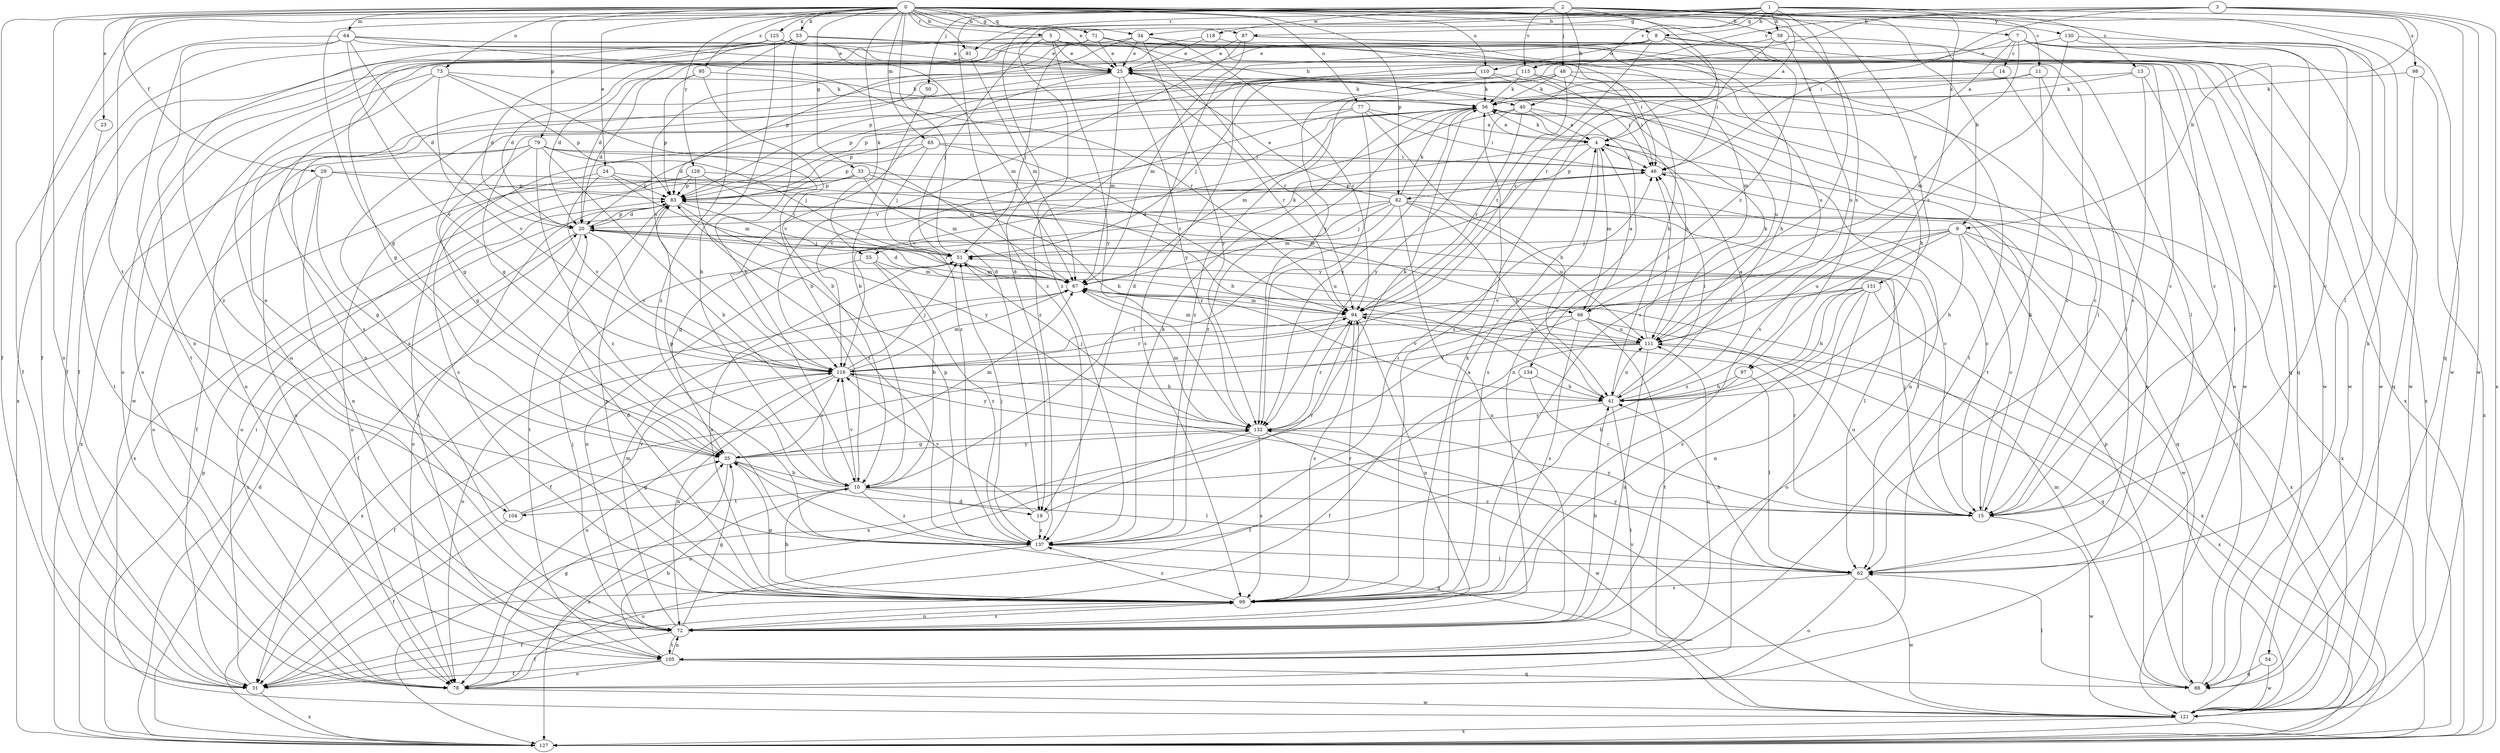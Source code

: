 strict digraph  {
0;
1;
2;
3;
4;
5;
7;
8;
9;
10;
11;
13;
14;
15;
19;
20;
23;
24;
25;
29;
31;
33;
34;
35;
39;
40;
41;
46;
48;
50;
51;
53;
54;
55;
56;
62;
64;
65;
66;
67;
71;
72;
73;
77;
78;
79;
82;
83;
87;
88;
91;
94;
95;
97;
98;
99;
104;
105;
110;
111;
115;
116;
118;
121;
125;
127;
128;
130;
131;
132;
134;
137;
0 -> 5  [label=b];
0 -> 7  [label=b];
0 -> 8  [label=b];
0 -> 19  [label=d];
0 -> 23  [label=e];
0 -> 24  [label=e];
0 -> 25  [label=e];
0 -> 29  [label=f];
0 -> 31  [label=f];
0 -> 33  [label=g];
0 -> 34  [label=g];
0 -> 39  [label=h];
0 -> 53  [label=k];
0 -> 54  [label=k];
0 -> 55  [label=k];
0 -> 62  [label=l];
0 -> 64  [label=m];
0 -> 65  [label=m];
0 -> 71  [label=n];
0 -> 73  [label=o];
0 -> 77  [label=o];
0 -> 78  [label=o];
0 -> 79  [label=p];
0 -> 82  [label=p];
0 -> 87  [label=q];
0 -> 91  [label=r];
0 -> 95  [label=s];
0 -> 97  [label=s];
0 -> 110  [label=u];
0 -> 125  [label=x];
0 -> 128  [label=y];
0 -> 134  [label=z];
1 -> 8  [label=b];
1 -> 11  [label=c];
1 -> 13  [label=c];
1 -> 19  [label=d];
1 -> 34  [label=g];
1 -> 39  [label=h];
1 -> 91  [label=r];
1 -> 97  [label=s];
1 -> 98  [label=s];
1 -> 99  [label=s];
1 -> 115  [label=v];
1 -> 137  [label=z];
2 -> 4  [label=a];
2 -> 9  [label=b];
2 -> 31  [label=f];
2 -> 35  [label=g];
2 -> 40  [label=h];
2 -> 48  [label=j];
2 -> 50  [label=j];
2 -> 94  [label=r];
2 -> 104  [label=t];
2 -> 115  [label=v];
2 -> 118  [label=w];
2 -> 121  [label=w];
2 -> 130  [label=y];
2 -> 131  [label=y];
2 -> 137  [label=z];
3 -> 9  [label=b];
3 -> 46  [label=i];
3 -> 87  [label=q];
3 -> 88  [label=q];
3 -> 115  [label=v];
3 -> 121  [label=w];
3 -> 127  [label=x];
3 -> 132  [label=y];
4 -> 46  [label=i];
4 -> 55  [label=k];
4 -> 56  [label=k];
4 -> 66  [label=m];
4 -> 72  [label=n];
4 -> 82  [label=p];
4 -> 99  [label=s];
5 -> 25  [label=e];
5 -> 40  [label=h];
5 -> 46  [label=i];
5 -> 51  [label=j];
5 -> 66  [label=m];
5 -> 78  [label=o];
5 -> 99  [label=s];
5 -> 132  [label=y];
7 -> 4  [label=a];
7 -> 14  [label=c];
7 -> 15  [label=c];
7 -> 62  [label=l];
7 -> 66  [label=m];
7 -> 83  [label=p];
7 -> 121  [label=w];
7 -> 127  [label=x];
8 -> 19  [label=d];
8 -> 31  [label=f];
8 -> 46  [label=i];
8 -> 88  [label=q];
8 -> 94  [label=r];
8 -> 110  [label=u];
8 -> 127  [label=x];
9 -> 15  [label=c];
9 -> 41  [label=h];
9 -> 51  [label=j];
9 -> 111  [label=u];
9 -> 116  [label=v];
9 -> 121  [label=w];
9 -> 127  [label=x];
9 -> 137  [label=z];
10 -> 15  [label=c];
10 -> 19  [label=d];
10 -> 46  [label=i];
10 -> 83  [label=p];
10 -> 104  [label=t];
10 -> 116  [label=v];
10 -> 137  [label=z];
11 -> 35  [label=g];
11 -> 56  [label=k];
11 -> 62  [label=l];
11 -> 105  [label=t];
13 -> 15  [label=c];
13 -> 35  [label=g];
13 -> 56  [label=k];
13 -> 62  [label=l];
14 -> 56  [label=k];
14 -> 78  [label=o];
15 -> 51  [label=j];
15 -> 56  [label=k];
15 -> 94  [label=r];
15 -> 111  [label=u];
15 -> 121  [label=w];
15 -> 132  [label=y];
19 -> 94  [label=r];
19 -> 116  [label=v];
19 -> 137  [label=z];
20 -> 31  [label=f];
20 -> 51  [label=j];
20 -> 62  [label=l];
20 -> 83  [label=p];
20 -> 111  [label=u];
20 -> 116  [label=v];
20 -> 127  [label=x];
23 -> 105  [label=t];
24 -> 66  [label=m];
24 -> 67  [label=m];
24 -> 83  [label=p];
24 -> 105  [label=t];
24 -> 116  [label=v];
25 -> 56  [label=k];
25 -> 67  [label=m];
25 -> 72  [label=n];
25 -> 94  [label=r];
25 -> 99  [label=s];
25 -> 116  [label=v];
25 -> 132  [label=y];
29 -> 35  [label=g];
29 -> 41  [label=h];
29 -> 72  [label=n];
29 -> 78  [label=o];
29 -> 83  [label=p];
31 -> 46  [label=i];
31 -> 127  [label=x];
33 -> 15  [label=c];
33 -> 41  [label=h];
33 -> 67  [label=m];
33 -> 78  [label=o];
33 -> 83  [label=p];
33 -> 127  [label=x];
34 -> 20  [label=d];
34 -> 25  [label=e];
34 -> 41  [label=h];
34 -> 94  [label=r];
34 -> 116  [label=v];
34 -> 132  [label=y];
35 -> 10  [label=b];
35 -> 62  [label=l];
35 -> 67  [label=m];
35 -> 116  [label=v];
35 -> 127  [label=x];
35 -> 132  [label=y];
39 -> 25  [label=e];
39 -> 99  [label=s];
39 -> 111  [label=u];
39 -> 121  [label=w];
40 -> 4  [label=a];
40 -> 72  [label=n];
40 -> 94  [label=r];
40 -> 116  [label=v];
40 -> 132  [label=y];
41 -> 4  [label=a];
41 -> 46  [label=i];
41 -> 105  [label=t];
41 -> 111  [label=u];
41 -> 132  [label=y];
46 -> 83  [label=p];
46 -> 127  [label=x];
48 -> 15  [label=c];
48 -> 46  [label=i];
48 -> 56  [label=k];
48 -> 83  [label=p];
48 -> 94  [label=r];
48 -> 137  [label=z];
50 -> 10  [label=b];
51 -> 67  [label=m];
51 -> 99  [label=s];
53 -> 10  [label=b];
53 -> 25  [label=e];
53 -> 31  [label=f];
53 -> 78  [label=o];
53 -> 111  [label=u];
53 -> 137  [label=z];
54 -> 88  [label=q];
54 -> 121  [label=w];
55 -> 10  [label=b];
55 -> 67  [label=m];
55 -> 72  [label=n];
55 -> 137  [label=z];
56 -> 4  [label=a];
56 -> 67  [label=m];
56 -> 83  [label=p];
56 -> 111  [label=u];
56 -> 116  [label=v];
56 -> 132  [label=y];
56 -> 137  [label=z];
62 -> 41  [label=h];
62 -> 78  [label=o];
62 -> 99  [label=s];
62 -> 121  [label=w];
62 -> 132  [label=y];
64 -> 20  [label=d];
64 -> 25  [label=e];
64 -> 31  [label=f];
64 -> 41  [label=h];
64 -> 62  [label=l];
64 -> 72  [label=n];
64 -> 94  [label=r];
64 -> 105  [label=t];
64 -> 116  [label=v];
65 -> 46  [label=i];
65 -> 51  [label=j];
65 -> 83  [label=p];
65 -> 94  [label=r];
65 -> 99  [label=s];
66 -> 4  [label=a];
66 -> 88  [label=q];
66 -> 99  [label=s];
66 -> 105  [label=t];
66 -> 111  [label=u];
66 -> 116  [label=v];
66 -> 127  [label=x];
67 -> 20  [label=d];
67 -> 94  [label=r];
67 -> 127  [label=x];
71 -> 15  [label=c];
71 -> 20  [label=d];
71 -> 25  [label=e];
71 -> 51  [label=j];
71 -> 83  [label=p];
71 -> 94  [label=r];
71 -> 121  [label=w];
72 -> 31  [label=f];
72 -> 35  [label=g];
72 -> 41  [label=h];
72 -> 51  [label=j];
72 -> 67  [label=m];
72 -> 99  [label=s];
72 -> 105  [label=t];
73 -> 10  [label=b];
73 -> 56  [label=k];
73 -> 72  [label=n];
73 -> 83  [label=p];
73 -> 116  [label=v];
73 -> 121  [label=w];
77 -> 4  [label=a];
77 -> 20  [label=d];
77 -> 41  [label=h];
77 -> 46  [label=i];
77 -> 132  [label=y];
77 -> 137  [label=z];
78 -> 35  [label=g];
78 -> 121  [label=w];
79 -> 10  [label=b];
79 -> 35  [label=g];
79 -> 46  [label=i];
79 -> 51  [label=j];
79 -> 67  [label=m];
79 -> 78  [label=o];
79 -> 127  [label=x];
79 -> 137  [label=z];
82 -> 20  [label=d];
82 -> 25  [label=e];
82 -> 35  [label=g];
82 -> 41  [label=h];
82 -> 51  [label=j];
82 -> 56  [label=k];
82 -> 67  [label=m];
82 -> 72  [label=n];
82 -> 88  [label=q];
82 -> 111  [label=u];
83 -> 20  [label=d];
83 -> 62  [label=l];
83 -> 78  [label=o];
83 -> 94  [label=r];
83 -> 105  [label=t];
83 -> 132  [label=y];
87 -> 25  [label=e];
87 -> 67  [label=m];
87 -> 88  [label=q];
87 -> 116  [label=v];
87 -> 121  [label=w];
88 -> 25  [label=e];
88 -> 62  [label=l];
88 -> 67  [label=m];
88 -> 83  [label=p];
91 -> 20  [label=d];
91 -> 67  [label=m];
94 -> 67  [label=m];
94 -> 72  [label=n];
94 -> 78  [label=o];
94 -> 99  [label=s];
94 -> 111  [label=u];
95 -> 10  [label=b];
95 -> 20  [label=d];
95 -> 56  [label=k];
95 -> 83  [label=p];
97 -> 10  [label=b];
97 -> 41  [label=h];
97 -> 62  [label=l];
98 -> 56  [label=k];
98 -> 88  [label=q];
98 -> 127  [label=x];
99 -> 4  [label=a];
99 -> 10  [label=b];
99 -> 20  [label=d];
99 -> 31  [label=f];
99 -> 35  [label=g];
99 -> 56  [label=k];
99 -> 72  [label=n];
99 -> 83  [label=p];
99 -> 94  [label=r];
99 -> 137  [label=z];
104 -> 25  [label=e];
104 -> 31  [label=f];
104 -> 35  [label=g];
104 -> 116  [label=v];
105 -> 10  [label=b];
105 -> 31  [label=f];
105 -> 72  [label=n];
105 -> 78  [label=o];
105 -> 88  [label=q];
105 -> 111  [label=u];
110 -> 15  [label=c];
110 -> 56  [label=k];
110 -> 78  [label=o];
110 -> 99  [label=s];
110 -> 111  [label=u];
110 -> 137  [label=z];
111 -> 31  [label=f];
111 -> 46  [label=i];
111 -> 56  [label=k];
111 -> 67  [label=m];
111 -> 72  [label=n];
111 -> 116  [label=v];
111 -> 127  [label=x];
115 -> 41  [label=h];
115 -> 46  [label=i];
115 -> 51  [label=j];
115 -> 56  [label=k];
115 -> 83  [label=p];
116 -> 31  [label=f];
116 -> 41  [label=h];
116 -> 51  [label=j];
116 -> 67  [label=m];
116 -> 72  [label=n];
116 -> 78  [label=o];
116 -> 94  [label=r];
116 -> 132  [label=y];
118 -> 20  [label=d];
118 -> 25  [label=e];
118 -> 105  [label=t];
121 -> 35  [label=g];
121 -> 46  [label=i];
121 -> 116  [label=v];
121 -> 127  [label=x];
125 -> 10  [label=b];
125 -> 15  [label=c];
125 -> 25  [label=e];
125 -> 35  [label=g];
125 -> 67  [label=m];
125 -> 127  [label=x];
125 -> 137  [label=z];
127 -> 20  [label=d];
127 -> 83  [label=p];
128 -> 15  [label=c];
128 -> 31  [label=f];
128 -> 51  [label=j];
128 -> 78  [label=o];
128 -> 83  [label=p];
128 -> 137  [label=z];
130 -> 15  [label=c];
130 -> 25  [label=e];
130 -> 99  [label=s];
130 -> 121  [label=w];
131 -> 31  [label=f];
131 -> 41  [label=h];
131 -> 72  [label=n];
131 -> 78  [label=o];
131 -> 94  [label=r];
131 -> 99  [label=s];
131 -> 127  [label=x];
132 -> 35  [label=g];
132 -> 51  [label=j];
132 -> 56  [label=k];
132 -> 67  [label=m];
132 -> 78  [label=o];
132 -> 94  [label=r];
132 -> 99  [label=s];
132 -> 121  [label=w];
134 -> 15  [label=c];
134 -> 31  [label=f];
134 -> 41  [label=h];
137 -> 46  [label=i];
137 -> 51  [label=j];
137 -> 56  [label=k];
137 -> 62  [label=l];
137 -> 78  [label=o];
137 -> 83  [label=p];
}
